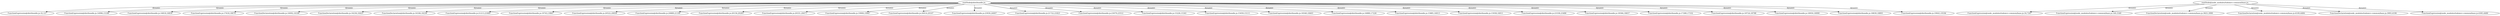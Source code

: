 digraph lacunaCG {
 "rootNode@dist/bundle.js:," -> "FunctionExpression@dist/bundle.js:32,127" [label="dynamic" ];
 "rootNode@dist/bundle.js:," -> "FunctionExpression@dist/bundle.js:14996,15186" [label="dynamic" ];
 "rootNode@dist/bundle.js:," -> "FunctionExpression@dist/bundle.js:16818,16830" [label="dynamic" ];
 "rootNode@dist/bundle.js:," -> "FunctionExpression@dist/bundle.js:17618,18076" [label="dynamic" ];
 "rootNode@dist/bundle.js:," -> "FunctionDeclaration@dist/bundle.js:16092,16166" [label="dynamic" ];
 "rootNode@dist/bundle.js:," -> "FunctionDeclaration@dist/bundle.js:16236,16423" [label="dynamic" ];
 "rootNode@dist/bundle.js:," -> "FunctionDeclaration@dist/bundle.js:16166,16236" [label="dynamic" ];
 "rootNode@dist/bundle.js:," -> "FunctionExpression@dist/bundle.js:21213,21669" [label="dynamic" ];
 "rootNode@dist/bundle.js:," -> "FunctionExpression@dist/bundle.js:19743,19847" [label="dynamic" ];
 "rootNode@dist/bundle.js:," -> "FunctionExpression@dist/bundle.js:20522,20836" [label="dynamic" ];
 "rootNode@dist/bundle.js:," -> "FunctionExpression@dist/bundle.js:20889,21100" [label="dynamic" ];
 "rootNode@dist/bundle.js:," -> "FunctionExpression@dist/bundle.js:20156,20283" [label="dynamic" ];
 "rootNode@dist/bundle.js:," -> "FunctionExpression@dist/bundle.js:20331,20471" [label="dynamic" ];
 "rootNode@dist/bundle.js:," -> "FunctionExpression@dist/bundle.js:19900,19967" [label="dynamic" ];
 "rootNode@dist/bundle.js:," -> "FunctionExpression@dist/bundle.js:20014,20107" [label="dynamic" ];
 "rootNode@dist/bundle.js:," -> "FunctionExpression@dist/bundle.js:23930,24007" [label="dynamic" ];
 "rootNode@dist/bundle.js:," -> "FunctionExpression@dist/bundle.js:21722,21823" [label="dynamic" ];
 "rootNode@dist/bundle.js:," -> "FunctionExpression@dist/bundle.js:23079,23512" [label="dynamic" ];
 "rootNode@dist/bundle.js:," -> "FunctionExpression@dist/bundle.js:15226,15341" [label="dynamic" ];
 "rootNode@dist/bundle.js:," -> "FunctionExpression@dist/bundle.js:15059,15111" [label="dynamic" ];
 "rootNode@dist/bundle.js:," -> "FunctionExpression@dist/bundle.js:18340,18403" [label="dynamic" ];
 "rootNode@dist/bundle.js:," -> "FunctionExpression@dist/bundle.js:16880,17226" [label="dynamic" ];
 "rootNode@dist/bundle.js:," -> "FunctionExpression@dist/bundle.js:15885,16013" [label="dynamic" ];
 "rootNode@dist/bundle.js:," -> "FunctionExpression@dist/bundle.js:15938,16011" [label="dynamic" ];
 "rootNode@dist/bundle.js:," -> "FunctionExpression@dist/bundle.js:23338,23486" [label="dynamic" ];
 "rootNode@dist/bundle.js:," -> "FunctionExpression@dist/bundle.js:18584,18657" [label="dynamic" ];
 "rootNode@dist/bundle.js:," -> "FunctionExpression@dist/bundle.js:17280,17332" [label="dynamic" ];
 "rootNode@dist/bundle.js:," -> "FunctionExpression@dist/bundle.js:18724,18788" [label="dynamic" ];
 "rootNode@dist/bundle.js:," -> "FunctionExpression@dist/bundle.js:18950,18990" [label="dynamic" ];
 "rootNode@dist/bundle.js:," -> "FunctionExpression@dist/bundle.js:18839,18893" [label="dynamic" ];
 "rootNode@dist/bundle.js:," -> "FunctionExpression@dist/bundle.js:19043,19184" [label="dynamic" ];
 "rootNode@node_modules/todomvc-common/base.js:," -> "FunctionExpression@node_modules/todomvc-common/base.js:16,7247" [label="dynamic" ];
 "rootNode@node_modules/todomvc-common/base.js:," -> "FunctionExpression@node_modules/todomvc-common/base.js:149,3349" [label="dynamic" ];
 "rootNode@node_modules/todomvc-common/base.js:," -> "FunctionDeclaration@node_modules/todomvc-common/base.js:3825,3990" [label="dynamic" ];
 "rootNode@node_modules/todomvc-common/base.js:," -> "FunctionDeclaration@node_modules/todomvc-common/base.js:4109,4484" [label="dynamic" ];
 "rootNode@node_modules/todomvc-common/base.js:," -> "FunctionDeclaration@node_modules/todomvc-common/base.js:3993,4106" [label="dynamic" ];
 "rootNode@node_modules/todomvc-common/base.js:," -> "FunctionExpression@node_modules/todomvc-common/base.js:4385,4480" [label="dynamic" ];
 }